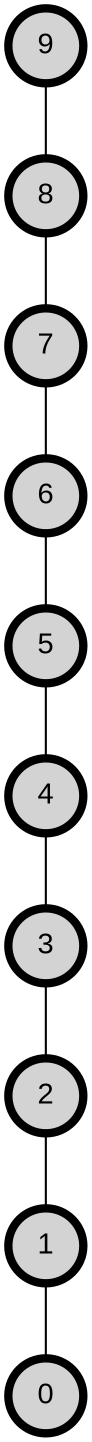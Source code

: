 graph my_graph {
node [ fontname = Arial, style="filled,setlinewidth(4)", shape=circle ]
node0 [ label = "0" ]
node1 [ label = "1" ]
node2 [ label = "2" ]
node3 [ label = "3" ]
node4 [ label = "4" ]
node5 [ label = "5" ]
node6 [ label = "6" ]
node7 [ label = "7" ]
node8 [ label = "8" ]
node9 [ label = "9" ]

node1 -- node0
node2 -- node1
node3 -- node2
node4 -- node3
node5 -- node4
node6 -- node5
node7 -- node6
node8 -- node7
node9 -- node8
}